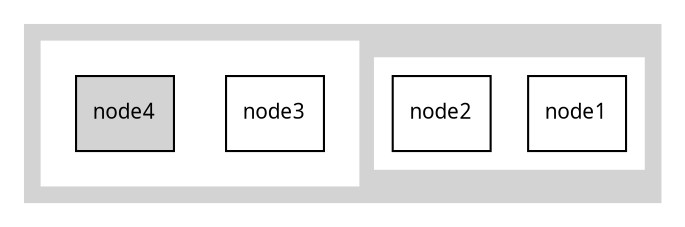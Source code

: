 digraph diagram_1 { 
	graph [fontsize=10 fontname="Verdana" compound=true];
	node [shape=record fontsize=10 fontname="Verdana"];
    color=white;

    subgraph cluster_disjunction{
	    node [shape=record,style=filled];color=lightgrey;
	    style=filled;
	    color=lightgrey;
	
        subgraph cluster_ {
            node[shape=record, width=0.5, style=filled, fillcolor=white];
            color=white;
            node_1 [label="node1"];
        }
        subgraph cluster_ {
            node[shape=record, width=0.5, style=filled, fillcolor=white];
            color=white;node2[label="node2"];
        }
        subgraph cluster_conjunction{
            node [shape=record,style=filled];color=white;
            style=filled;
            color=white;

            subgraph cluster_3 {
                node[shape=record, width=0.5, style=filled, fillcolor=white];
                color=white;
                node3[label="node3"];
            }
            subgraph cluster_4 {
                node[shape=record, width=0.5, style=filled, fillcolor=lightgrey];
                color=white;
                node4[label="node4"];
            }
        }
    }
}
